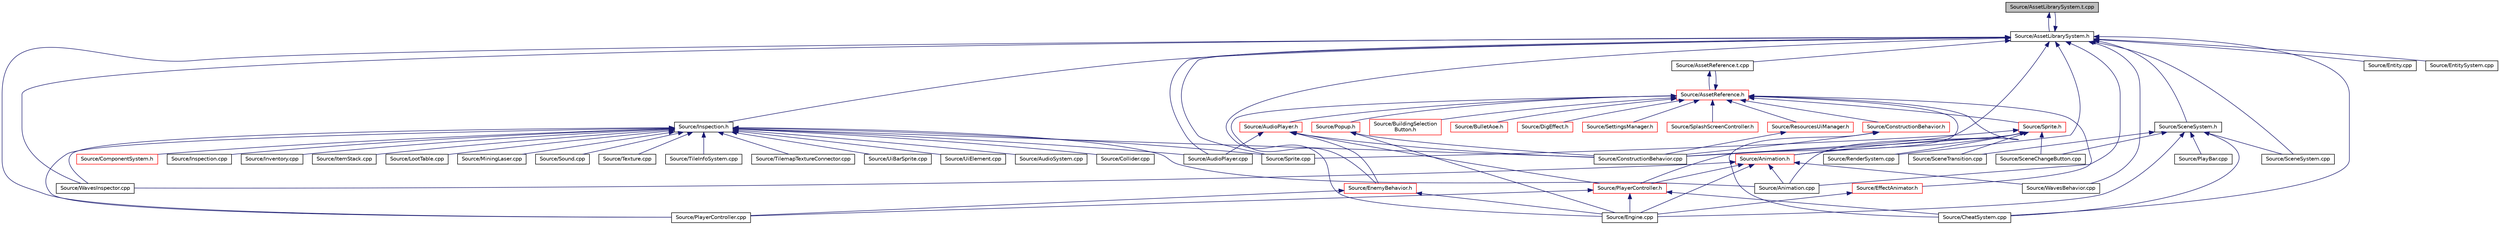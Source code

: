 digraph "Source/AssetLibrarySystem.t.cpp"
{
 // LATEX_PDF_SIZE
  edge [fontname="Helvetica",fontsize="10",labelfontname="Helvetica",labelfontsize="10"];
  node [fontname="Helvetica",fontsize="10",shape=record];
  Node1 [label="Source/AssetLibrarySystem.t.cpp",height=0.2,width=0.4,color="black", fillcolor="grey75", style="filled", fontcolor="black",tooltip="AssetLibrarySystem."];
  Node1 -> Node2 [dir="back",color="midnightblue",fontsize="10",style="solid"];
  Node2 [label="Source/AssetLibrarySystem.h",height=0.2,width=0.4,color="black", fillcolor="white", style="filled",URL="$AssetLibrarySystem_8h.html",tooltip="Asset System."];
  Node2 -> Node3 [dir="back",color="midnightblue",fontsize="10",style="solid"];
  Node3 [label="Source/Animation.cpp",height=0.2,width=0.4,color="black", fillcolor="white", style="filled",URL="$Animation_8cpp.html",tooltip="animation component implimentation"];
  Node2 -> Node1 [dir="back",color="midnightblue",fontsize="10",style="solid"];
  Node2 -> Node4 [dir="back",color="midnightblue",fontsize="10",style="solid"];
  Node4 [label="Source/AssetReference.t.cpp",height=0.2,width=0.4,color="black", fillcolor="white", style="filled",URL="$AssetReference_8t_8cpp.html",tooltip="a reference to an Asset"];
  Node4 -> Node5 [dir="back",color="midnightblue",fontsize="10",style="solid"];
  Node5 [label="Source/AssetReference.h",height=0.2,width=0.4,color="red", fillcolor="white", style="filled",URL="$AssetReference_8h.html",tooltip="a reference to an Asset"];
  Node5 -> Node6 [dir="back",color="midnightblue",fontsize="10",style="solid"];
  Node6 [label="Source/Animation.h",height=0.2,width=0.4,color="red", fillcolor="white", style="filled",URL="$Animation_8h.html",tooltip="animation component class"];
  Node6 -> Node3 [dir="back",color="midnightblue",fontsize="10",style="solid"];
  Node6 -> Node8 [dir="back",color="midnightblue",fontsize="10",style="solid"];
  Node8 [label="Source/Engine.cpp",height=0.2,width=0.4,color="black", fillcolor="white", style="filled",URL="$Engine_8cpp.html",tooltip="Engine class."];
  Node6 -> Node9 [dir="back",color="midnightblue",fontsize="10",style="solid"];
  Node9 [label="Source/PlayerController.h",height=0.2,width=0.4,color="red", fillcolor="white", style="filled",URL="$PlayerController_8h.html",tooltip="PlayerController Behaviour Class."];
  Node9 -> Node10 [dir="back",color="midnightblue",fontsize="10",style="solid"];
  Node10 [label="Source/CheatSystem.cpp",height=0.2,width=0.4,color="black", fillcolor="white", style="filled",URL="$CheatSystem_8cpp.html",tooltip="CheatSystem Class definition."];
  Node9 -> Node8 [dir="back",color="midnightblue",fontsize="10",style="solid"];
  Node9 -> Node11 [dir="back",color="midnightblue",fontsize="10",style="solid"];
  Node11 [label="Source/PlayerController.cpp",height=0.2,width=0.4,color="black", fillcolor="white", style="filled",URL="$PlayerController_8cpp.html",tooltip="PlayerController Behaviour Class."];
  Node6 -> Node12 [dir="back",color="midnightblue",fontsize="10",style="solid"];
  Node12 [label="Source/WavesBehavior.cpp",height=0.2,width=0.4,color="black", fillcolor="white", style="filled",URL="$WavesBehavior_8cpp.html",tooltip="Definitions for wave and spawning behavior."];
  Node6 -> Node13 [dir="back",color="midnightblue",fontsize="10",style="solid"];
  Node13 [label="Source/WavesInspector.cpp",height=0.2,width=0.4,color="black", fillcolor="white", style="filled",URL="$WavesInspector_8cpp.html",tooltip="Definitions for wave and spawning editing in game."];
  Node5 -> Node4 [dir="back",color="midnightblue",fontsize="10",style="solid"];
  Node5 -> Node14 [dir="back",color="midnightblue",fontsize="10",style="solid"];
  Node14 [label="Source/AudioPlayer.h",height=0.2,width=0.4,color="red", fillcolor="white", style="filled",URL="$AudioPlayer_8h.html",tooltip="Component that plays audio."];
  Node14 -> Node15 [dir="back",color="midnightblue",fontsize="10",style="solid"];
  Node15 [label="Source/AudioPlayer.cpp",height=0.2,width=0.4,color="black", fillcolor="white", style="filled",URL="$AudioPlayer_8cpp.html",tooltip="Component that plays audio."];
  Node14 -> Node16 [dir="back",color="midnightblue",fontsize="10",style="solid"];
  Node16 [label="Source/ConstructionBehavior.cpp",height=0.2,width=0.4,color="black", fillcolor="white", style="filled",URL="$ConstructionBehavior_8cpp.html",tooltip="handles the construction of towers and modification of terrain"];
  Node14 -> Node17 [dir="back",color="midnightblue",fontsize="10",style="solid"];
  Node17 [label="Source/EnemyBehavior.h",height=0.2,width=0.4,color="red", fillcolor="white", style="filled",URL="$EnemyBehavior_8h_source.html",tooltip=" "];
  Node17 -> Node8 [dir="back",color="midnightblue",fontsize="10",style="solid"];
  Node17 -> Node11 [dir="back",color="midnightblue",fontsize="10",style="solid"];
  Node14 -> Node9 [dir="back",color="midnightblue",fontsize="10",style="solid"];
  Node5 -> Node24 [dir="back",color="midnightblue",fontsize="10",style="solid"];
  Node24 [label="Source/BuildingSelection\lButton.h",height=0.2,width=0.4,color="red", fillcolor="white", style="filled",URL="$BuildingSelectionButton_8h.html",tooltip="button that selects which building the ConstructionManager should place"];
  Node5 -> Node25 [dir="back",color="midnightblue",fontsize="10",style="solid"];
  Node25 [label="Source/BulletAoe.h",height=0.2,width=0.4,color="red", fillcolor="white", style="filled",URL="$BulletAoe_8h_source.html",tooltip=" "];
  Node5 -> Node26 [dir="back",color="midnightblue",fontsize="10",style="solid"];
  Node26 [label="Source/ConstructionBehavior.h",height=0.2,width=0.4,color="red", fillcolor="white", style="filled",URL="$ConstructionBehavior_8h.html",tooltip="handles the construction of towers and modification of terrain"];
  Node26 -> Node10 [dir="back",color="midnightblue",fontsize="10",style="solid"];
  Node26 -> Node16 [dir="back",color="midnightblue",fontsize="10",style="solid"];
  Node5 -> Node27 [dir="back",color="midnightblue",fontsize="10",style="solid"];
  Node27 [label="Source/DigEffect.h",height=0.2,width=0.4,color="red", fillcolor="white", style="filled",URL="$DigEffect_8h_source.html",tooltip=" "];
  Node5 -> Node28 [dir="back",color="midnightblue",fontsize="10",style="solid"];
  Node28 [label="Source/EffectAnimator.h",height=0.2,width=0.4,color="red", fillcolor="white", style="filled",URL="$EffectAnimator_8h.html",tooltip="Component that animates a Transform's matrix."];
  Node28 -> Node8 [dir="back",color="midnightblue",fontsize="10",style="solid"];
  Node5 -> Node17 [dir="back",color="midnightblue",fontsize="10",style="solid"];
  Node5 -> Node9 [dir="back",color="midnightblue",fontsize="10",style="solid"];
  Node5 -> Node30 [dir="back",color="midnightblue",fontsize="10",style="solid"];
  Node30 [label="Source/Popup.h",height=0.2,width=0.4,color="red", fillcolor="white", style="filled",URL="$Popup_8h.html",tooltip="A popup is a behavior that will show a popup when a button is pressed."];
  Node30 -> Node16 [dir="back",color="midnightblue",fontsize="10",style="solid"];
  Node30 -> Node8 [dir="back",color="midnightblue",fontsize="10",style="solid"];
  Node5 -> Node32 [dir="back",color="midnightblue",fontsize="10",style="solid"];
  Node32 [label="Source/ResourcesUiManager.h",height=0.2,width=0.4,color="red", fillcolor="white", style="filled",URL="$ResourcesUiManager_8h.html",tooltip="Component that manages the UI for displaying what resources a player currently has."];
  Node32 -> Node16 [dir="back",color="midnightblue",fontsize="10",style="solid"];
  Node5 -> Node34 [dir="back",color="midnightblue",fontsize="10",style="solid"];
  Node34 [label="Source/SettingsManager.h",height=0.2,width=0.4,color="red", fillcolor="white", style="filled",URL="$SettingsManager_8h.html",tooltip="Settings Manager Class."];
  Node5 -> Node35 [dir="back",color="midnightblue",fontsize="10",style="solid"];
  Node35 [label="Source/SplashScreenController.h",height=0.2,width=0.4,color="red", fillcolor="white", style="filled",URL="$SplashScreenController_8h_source.html",tooltip=" "];
  Node5 -> Node36 [dir="back",color="midnightblue",fontsize="10",style="solid"];
  Node36 [label="Source/Sprite.h",height=0.2,width=0.4,color="red", fillcolor="white", style="filled",URL="$Sprite_8h_source.html",tooltip=" "];
  Node36 -> Node3 [dir="back",color="midnightblue",fontsize="10",style="solid"];
  Node36 -> Node6 [dir="back",color="midnightblue",fontsize="10",style="solid"];
  Node36 -> Node16 [dir="back",color="midnightblue",fontsize="10",style="solid"];
  Node36 -> Node53 [dir="back",color="midnightblue",fontsize="10",style="solid"];
  Node53 [label="Source/RenderSystem.cpp",height=0.2,width=0.4,color="black", fillcolor="white", style="filled",URL="$RenderSystem_8cpp.html",tooltip="System responsible for drawing sprites and basic shapes."];
  Node36 -> Node55 [dir="back",color="midnightblue",fontsize="10",style="solid"];
  Node55 [label="Source/SceneChangeButton.cpp",height=0.2,width=0.4,color="black", fillcolor="white", style="filled",URL="$SceneChangeButton_8cpp.html",tooltip="Component that changes the scene when clicked."];
  Node36 -> Node50 [dir="back",color="midnightblue",fontsize="10",style="solid"];
  Node50 [label="Source/SceneTransition.cpp",height=0.2,width=0.4,color="black", fillcolor="white", style="filled",URL="$SceneTransition_8cpp.html",tooltip="fades a texture out and in when transitioning between scenes"];
  Node36 -> Node56 [dir="back",color="midnightblue",fontsize="10",style="solid"];
  Node56 [label="Source/Sprite.cpp",height=0.2,width=0.4,color="black", fillcolor="white", style="filled",URL="$Sprite_8cpp.html",tooltip="Implementation of Sprite component."];
  Node2 -> Node15 [dir="back",color="midnightblue",fontsize="10",style="solid"];
  Node2 -> Node10 [dir="back",color="midnightblue",fontsize="10",style="solid"];
  Node2 -> Node16 [dir="back",color="midnightblue",fontsize="10",style="solid"];
  Node2 -> Node8 [dir="back",color="midnightblue",fontsize="10",style="solid"];
  Node2 -> Node66 [dir="back",color="midnightblue",fontsize="10",style="solid"];
  Node66 [label="Source/Entity.cpp",height=0.2,width=0.4,color="black", fillcolor="white", style="filled",URL="$Entity_8cpp.html",tooltip="Function definitions for the Entity class."];
  Node2 -> Node67 [dir="back",color="midnightblue",fontsize="10",style="solid"];
  Node67 [label="Source/EntitySystem.cpp",height=0.2,width=0.4,color="black", fillcolor="white", style="filled",URL="$EntitySystem_8cpp.html",tooltip="System that manages the storing and handling of Entities."];
  Node2 -> Node68 [dir="back",color="midnightblue",fontsize="10",style="solid"];
  Node68 [label="Source/Inspection.h",height=0.2,width=0.4,color="black", fillcolor="white", style="filled",URL="$Inspection_8h.html",tooltip="Helper methods for inspecting things."];
  Node68 -> Node3 [dir="back",color="midnightblue",fontsize="10",style="solid"];
  Node68 -> Node15 [dir="back",color="midnightblue",fontsize="10",style="solid"];
  Node68 -> Node69 [dir="back",color="midnightblue",fontsize="10",style="solid"];
  Node69 [label="Source/AudioSystem.cpp",height=0.2,width=0.4,color="black", fillcolor="white", style="filled",URL="$AudioSystem_8cpp.html",tooltip="System that implements FMOD and allows the loading and playing of audio."];
  Node68 -> Node70 [dir="back",color="midnightblue",fontsize="10",style="solid"];
  Node70 [label="Source/Collider.cpp",height=0.2,width=0.4,color="black", fillcolor="white", style="filled",URL="$Collider_8cpp.html",tooltip="Base component for detecting collisions."];
  Node68 -> Node71 [dir="back",color="midnightblue",fontsize="10",style="solid"];
  Node71 [label="Source/ComponentSystem.h",height=0.2,width=0.4,color="red", fillcolor="white", style="filled",URL="$ComponentSystem_8h.html",tooltip="System that keeps track of a specific kind of Component."];
  Node68 -> Node16 [dir="back",color="midnightblue",fontsize="10",style="solid"];
  Node68 -> Node83 [dir="back",color="midnightblue",fontsize="10",style="solid"];
  Node83 [label="Source/Inspection.cpp",height=0.2,width=0.4,color="black", fillcolor="white", style="filled",URL="$Inspection_8cpp.html",tooltip="Helper methods for inspecting things."];
  Node68 -> Node84 [dir="back",color="midnightblue",fontsize="10",style="solid"];
  Node84 [label="Source/Inventory.cpp",height=0.2,width=0.4,color="black", fillcolor="white", style="filled",URL="$Inventory_8cpp.html",tooltip="Inventory component that stores items."];
  Node68 -> Node85 [dir="back",color="midnightblue",fontsize="10",style="solid"];
  Node85 [label="Source/ItemStack.cpp",height=0.2,width=0.4,color="black", fillcolor="white", style="filled",URL="$ItemStack_8cpp.html",tooltip="a stack of multiple items of the same type"];
  Node68 -> Node86 [dir="back",color="midnightblue",fontsize="10",style="solid"];
  Node86 [label="Source/LootTable.cpp",height=0.2,width=0.4,color="black", fillcolor="white", style="filled",URL="$LootTable_8cpp.html",tooltip="class for dropping configurable loot"];
  Node68 -> Node77 [dir="back",color="midnightblue",fontsize="10",style="solid"];
  Node77 [label="Source/MiningLaser.cpp",height=0.2,width=0.4,color="black", fillcolor="white", style="filled",URL="$MiningLaser_8cpp.html",tooltip="Digging laser controllable by an entity."];
  Node68 -> Node11 [dir="back",color="midnightblue",fontsize="10",style="solid"];
  Node68 -> Node87 [dir="back",color="midnightblue",fontsize="10",style="solid"];
  Node87 [label="Source/Sound.cpp",height=0.2,width=0.4,color="black", fillcolor="white", style="filled",URL="$Sound_8cpp.html",tooltip="Wrapper class for FMOD sounds."];
  Node68 -> Node56 [dir="back",color="midnightblue",fontsize="10",style="solid"];
  Node68 -> Node88 [dir="back",color="midnightblue",fontsize="10",style="solid"];
  Node88 [label="Source/Texture.cpp",height=0.2,width=0.4,color="black", fillcolor="white", style="filled",URL="$Texture_8cpp.html",tooltip="Wrapper/manager for OpenGL texture."];
  Node68 -> Node89 [dir="back",color="midnightblue",fontsize="10",style="solid"];
  Node89 [label="Source/TileInfoSystem.cpp",height=0.2,width=0.4,color="black", fillcolor="white", style="filled",URL="$TileInfoSystem_8cpp.html",tooltip="System to get info about given tile indices."];
  Node68 -> Node90 [dir="back",color="midnightblue",fontsize="10",style="solid"];
  Node90 [label="Source/TilemapTextureConnector.cpp",height=0.2,width=0.4,color="black", fillcolor="white", style="filled",URL="$TilemapTextureConnector_8cpp.html",tooltip="Component that uses a parent 'source' tilemap to update a child tilemap with connected textures."];
  Node68 -> Node91 [dir="back",color="midnightblue",fontsize="10",style="solid"];
  Node91 [label="Source/UiBarSprite.cpp",height=0.2,width=0.4,color="black", fillcolor="white", style="filled",URL="$UiBarSprite_8cpp.html",tooltip="sprite that renders a ui bar"];
  Node68 -> Node92 [dir="back",color="midnightblue",fontsize="10",style="solid"];
  Node92 [label="Source/UiElement.cpp",height=0.2,width=0.4,color="black", fillcolor="white", style="filled",URL="$UiElement_8cpp.html",tooltip="Ui element component."];
  Node68 -> Node13 [dir="back",color="midnightblue",fontsize="10",style="solid"];
  Node2 -> Node11 [dir="back",color="midnightblue",fontsize="10",style="solid"];
  Node2 -> Node53 [dir="back",color="midnightblue",fontsize="10",style="solid"];
  Node2 -> Node93 [dir="back",color="midnightblue",fontsize="10",style="solid"];
  Node93 [label="Source/SceneSystem.cpp",height=0.2,width=0.4,color="black", fillcolor="white", style="filled",URL="$SceneSystem_8cpp.html",tooltip="handles the process of resetting and changing scenes"];
  Node2 -> Node94 [dir="back",color="midnightblue",fontsize="10",style="solid"];
  Node94 [label="Source/SceneSystem.h",height=0.2,width=0.4,color="black", fillcolor="white", style="filled",URL="$SceneSystem_8h.html",tooltip="handles the process of resetting and changing scenes"];
  Node94 -> Node10 [dir="back",color="midnightblue",fontsize="10",style="solid"];
  Node94 -> Node8 [dir="back",color="midnightblue",fontsize="10",style="solid"];
  Node94 -> Node95 [dir="back",color="midnightblue",fontsize="10",style="solid"];
  Node95 [label="Source/PlayBar.cpp",height=0.2,width=0.4,color="black", fillcolor="white", style="filled",URL="$PlayBar_8cpp.html",tooltip="UI Bar that handles playing, pausing, and autosaves of the scene."];
  Node94 -> Node55 [dir="back",color="midnightblue",fontsize="10",style="solid"];
  Node94 -> Node93 [dir="back",color="midnightblue",fontsize="10",style="solid"];
  Node94 -> Node50 [dir="back",color="midnightblue",fontsize="10",style="solid"];
  Node2 -> Node56 [dir="back",color="midnightblue",fontsize="10",style="solid"];
  Node2 -> Node12 [dir="back",color="midnightblue",fontsize="10",style="solid"];
  Node2 -> Node13 [dir="back",color="midnightblue",fontsize="10",style="solid"];
}
